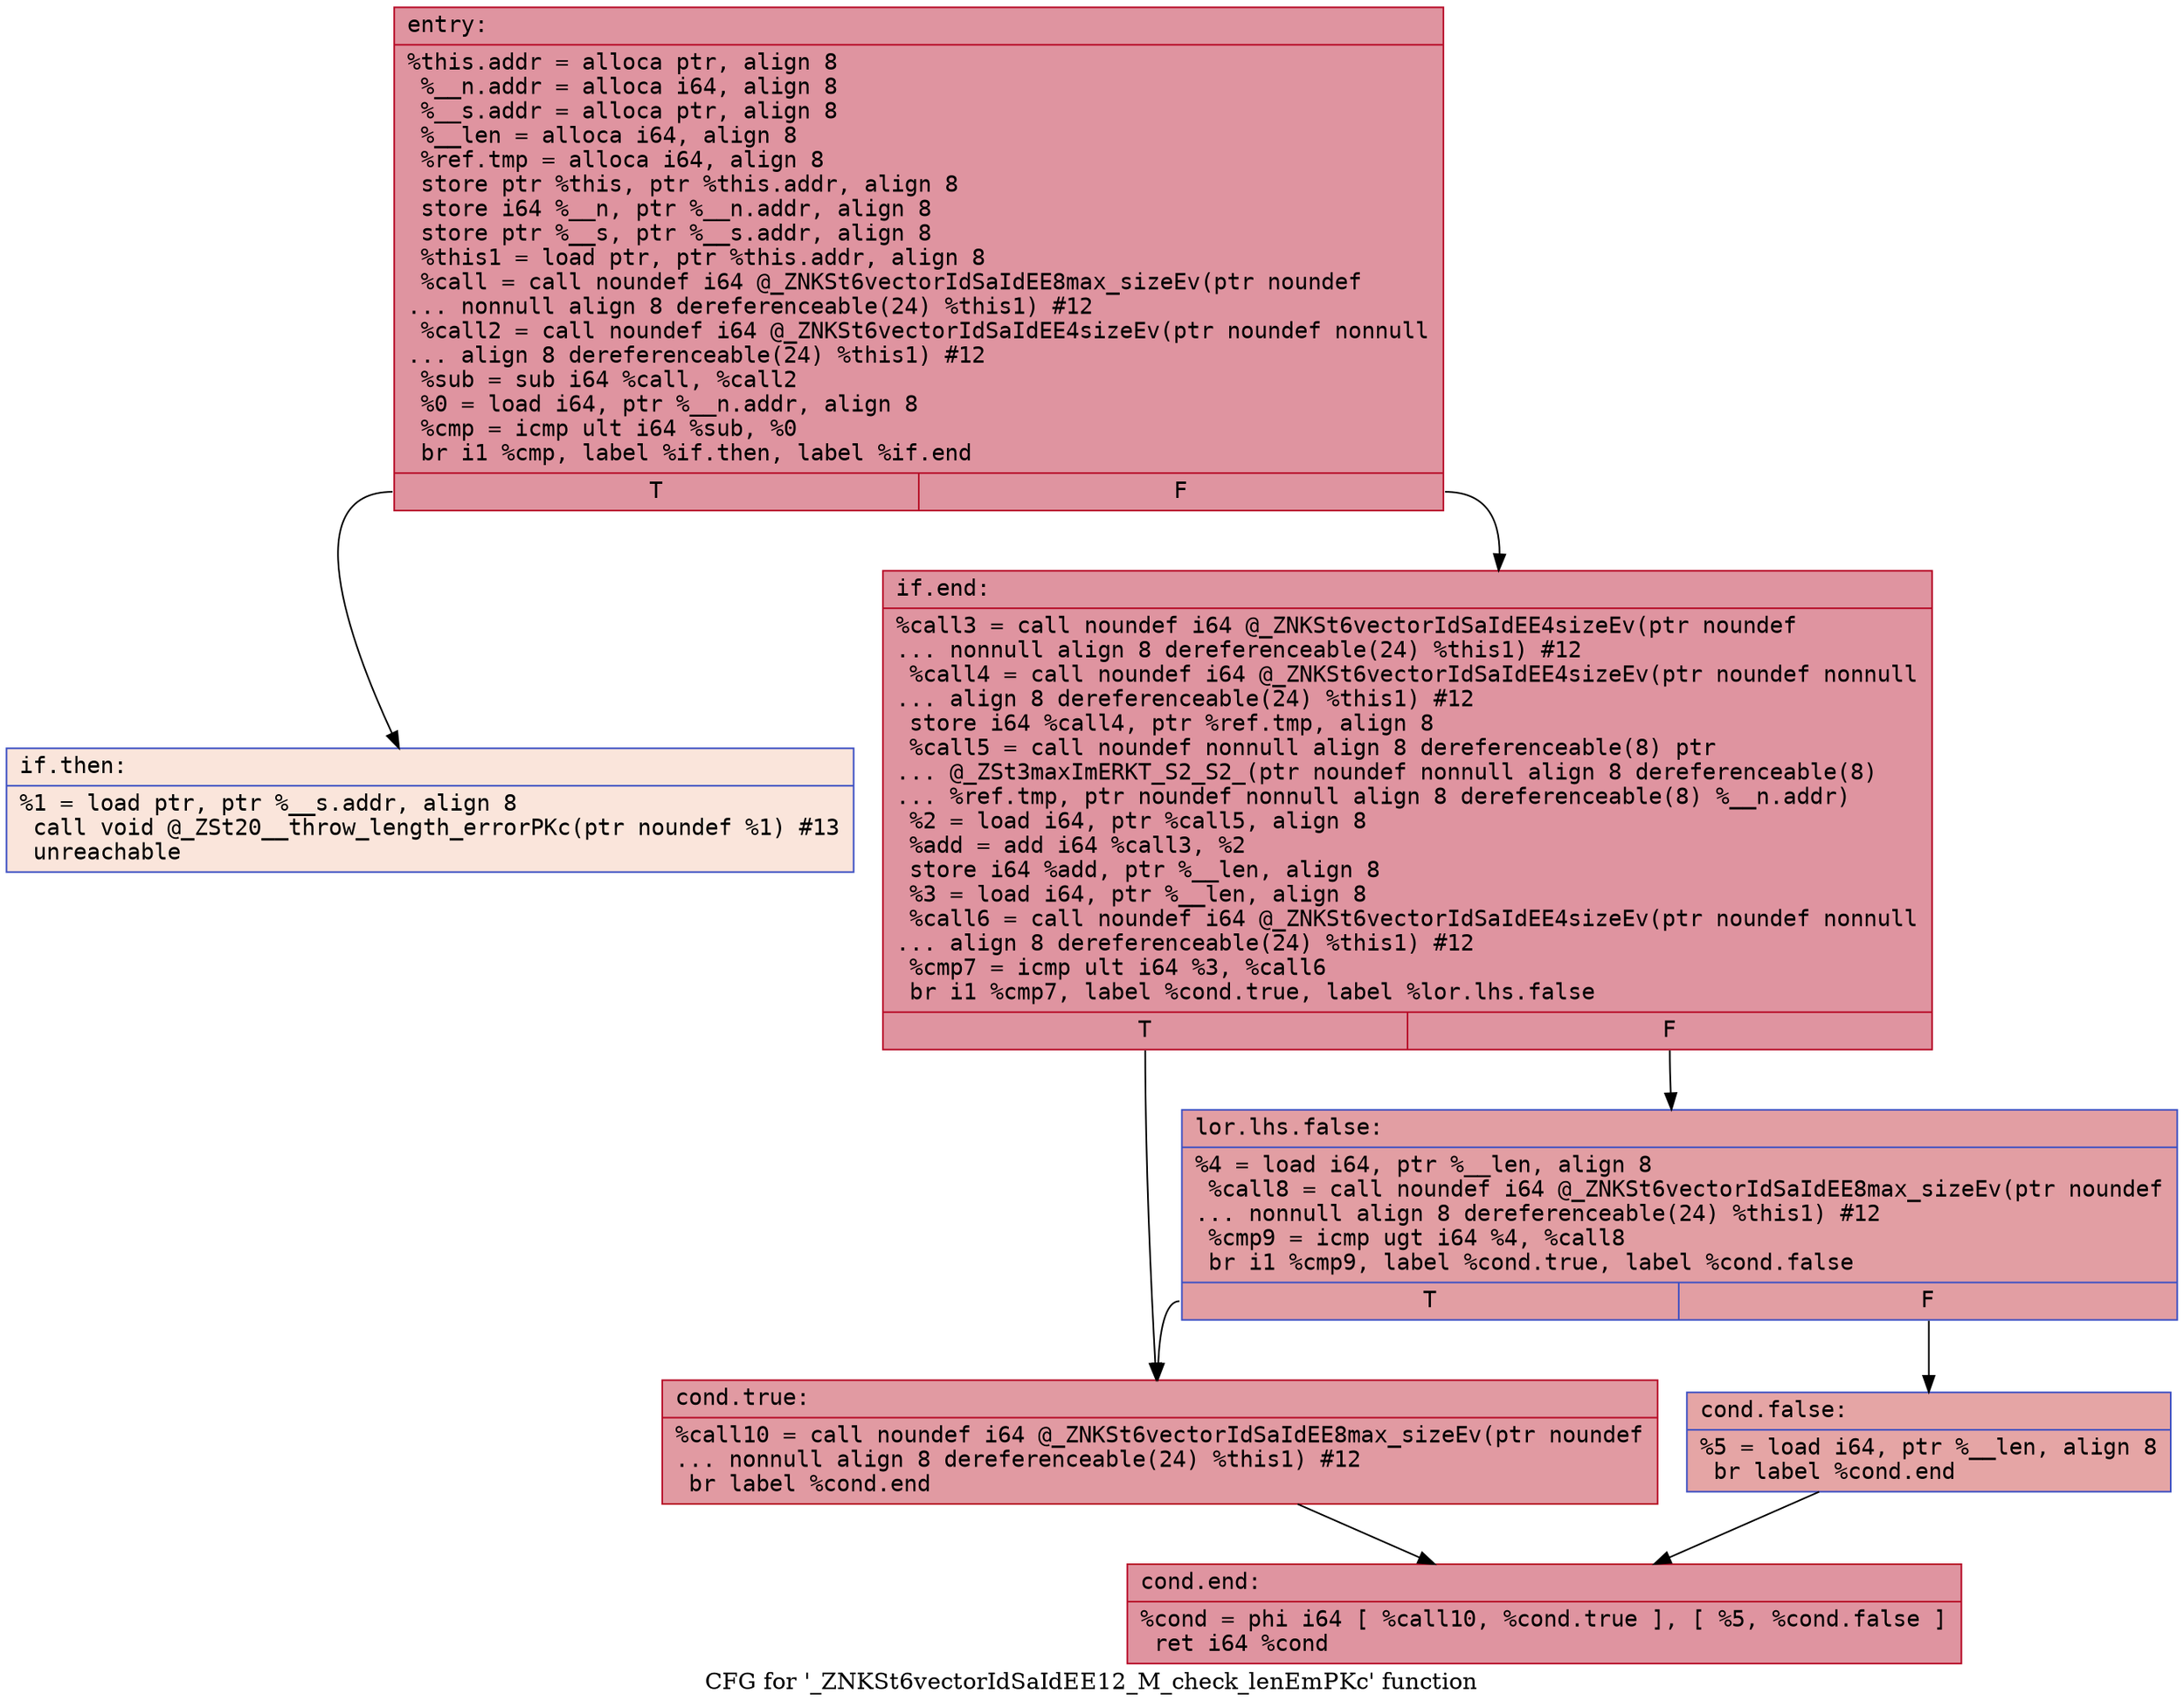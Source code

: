 digraph "CFG for '_ZNKSt6vectorIdSaIdEE12_M_check_lenEmPKc' function" {
	label="CFG for '_ZNKSt6vectorIdSaIdEE12_M_check_lenEmPKc' function";

	Node0x55e722da0520 [shape=record,color="#b70d28ff", style=filled, fillcolor="#b70d2870" fontname="Courier",label="{entry:\l|  %this.addr = alloca ptr, align 8\l  %__n.addr = alloca i64, align 8\l  %__s.addr = alloca ptr, align 8\l  %__len = alloca i64, align 8\l  %ref.tmp = alloca i64, align 8\l  store ptr %this, ptr %this.addr, align 8\l  store i64 %__n, ptr %__n.addr, align 8\l  store ptr %__s, ptr %__s.addr, align 8\l  %this1 = load ptr, ptr %this.addr, align 8\l  %call = call noundef i64 @_ZNKSt6vectorIdSaIdEE8max_sizeEv(ptr noundef\l... nonnull align 8 dereferenceable(24) %this1) #12\l  %call2 = call noundef i64 @_ZNKSt6vectorIdSaIdEE4sizeEv(ptr noundef nonnull\l... align 8 dereferenceable(24) %this1) #12\l  %sub = sub i64 %call, %call2\l  %0 = load i64, ptr %__n.addr, align 8\l  %cmp = icmp ult i64 %sub, %0\l  br i1 %cmp, label %if.then, label %if.end\l|{<s0>T|<s1>F}}"];
	Node0x55e722da0520:s0 -> Node0x55e722da1180[tooltip="entry -> if.then\nProbability 0.00%" ];
	Node0x55e722da0520:s1 -> Node0x55e722da11f0[tooltip="entry -> if.end\nProbability 100.00%" ];
	Node0x55e722da1180 [shape=record,color="#3d50c3ff", style=filled, fillcolor="#f4c5ad70" fontname="Courier",label="{if.then:\l|  %1 = load ptr, ptr %__s.addr, align 8\l  call void @_ZSt20__throw_length_errorPKc(ptr noundef %1) #13\l  unreachable\l}"];
	Node0x55e722da11f0 [shape=record,color="#b70d28ff", style=filled, fillcolor="#b70d2870" fontname="Courier",label="{if.end:\l|  %call3 = call noundef i64 @_ZNKSt6vectorIdSaIdEE4sizeEv(ptr noundef\l... nonnull align 8 dereferenceable(24) %this1) #12\l  %call4 = call noundef i64 @_ZNKSt6vectorIdSaIdEE4sizeEv(ptr noundef nonnull\l... align 8 dereferenceable(24) %this1) #12\l  store i64 %call4, ptr %ref.tmp, align 8\l  %call5 = call noundef nonnull align 8 dereferenceable(8) ptr\l... @_ZSt3maxImERKT_S2_S2_(ptr noundef nonnull align 8 dereferenceable(8)\l... %ref.tmp, ptr noundef nonnull align 8 dereferenceable(8) %__n.addr)\l  %2 = load i64, ptr %call5, align 8\l  %add = add i64 %call3, %2\l  store i64 %add, ptr %__len, align 8\l  %3 = load i64, ptr %__len, align 8\l  %call6 = call noundef i64 @_ZNKSt6vectorIdSaIdEE4sizeEv(ptr noundef nonnull\l... align 8 dereferenceable(24) %this1) #12\l  %cmp7 = icmp ult i64 %3, %call6\l  br i1 %cmp7, label %cond.true, label %lor.lhs.false\l|{<s0>T|<s1>F}}"];
	Node0x55e722da11f0:s0 -> Node0x55e722d22350[tooltip="if.end -> cond.true\nProbability 50.00%" ];
	Node0x55e722da11f0:s1 -> Node0x55e722d223a0[tooltip="if.end -> lor.lhs.false\nProbability 50.00%" ];
	Node0x55e722d223a0 [shape=record,color="#3d50c3ff", style=filled, fillcolor="#be242e70" fontname="Courier",label="{lor.lhs.false:\l|  %4 = load i64, ptr %__len, align 8\l  %call8 = call noundef i64 @_ZNKSt6vectorIdSaIdEE8max_sizeEv(ptr noundef\l... nonnull align 8 dereferenceable(24) %this1) #12\l  %cmp9 = icmp ugt i64 %4, %call8\l  br i1 %cmp9, label %cond.true, label %cond.false\l|{<s0>T|<s1>F}}"];
	Node0x55e722d223a0:s0 -> Node0x55e722d22350[tooltip="lor.lhs.false -> cond.true\nProbability 50.00%" ];
	Node0x55e722d223a0:s1 -> Node0x55e722da0f60[tooltip="lor.lhs.false -> cond.false\nProbability 50.00%" ];
	Node0x55e722d22350 [shape=record,color="#b70d28ff", style=filled, fillcolor="#bb1b2c70" fontname="Courier",label="{cond.true:\l|  %call10 = call noundef i64 @_ZNKSt6vectorIdSaIdEE8max_sizeEv(ptr noundef\l... nonnull align 8 dereferenceable(24) %this1) #12\l  br label %cond.end\l}"];
	Node0x55e722d22350 -> Node0x55e722d22b40[tooltip="cond.true -> cond.end\nProbability 100.00%" ];
	Node0x55e722da0f60 [shape=record,color="#3d50c3ff", style=filled, fillcolor="#c5333470" fontname="Courier",label="{cond.false:\l|  %5 = load i64, ptr %__len, align 8\l  br label %cond.end\l}"];
	Node0x55e722da0f60 -> Node0x55e722d22b40[tooltip="cond.false -> cond.end\nProbability 100.00%" ];
	Node0x55e722d22b40 [shape=record,color="#b70d28ff", style=filled, fillcolor="#b70d2870" fontname="Courier",label="{cond.end:\l|  %cond = phi i64 [ %call10, %cond.true ], [ %5, %cond.false ]\l  ret i64 %cond\l}"];
}
